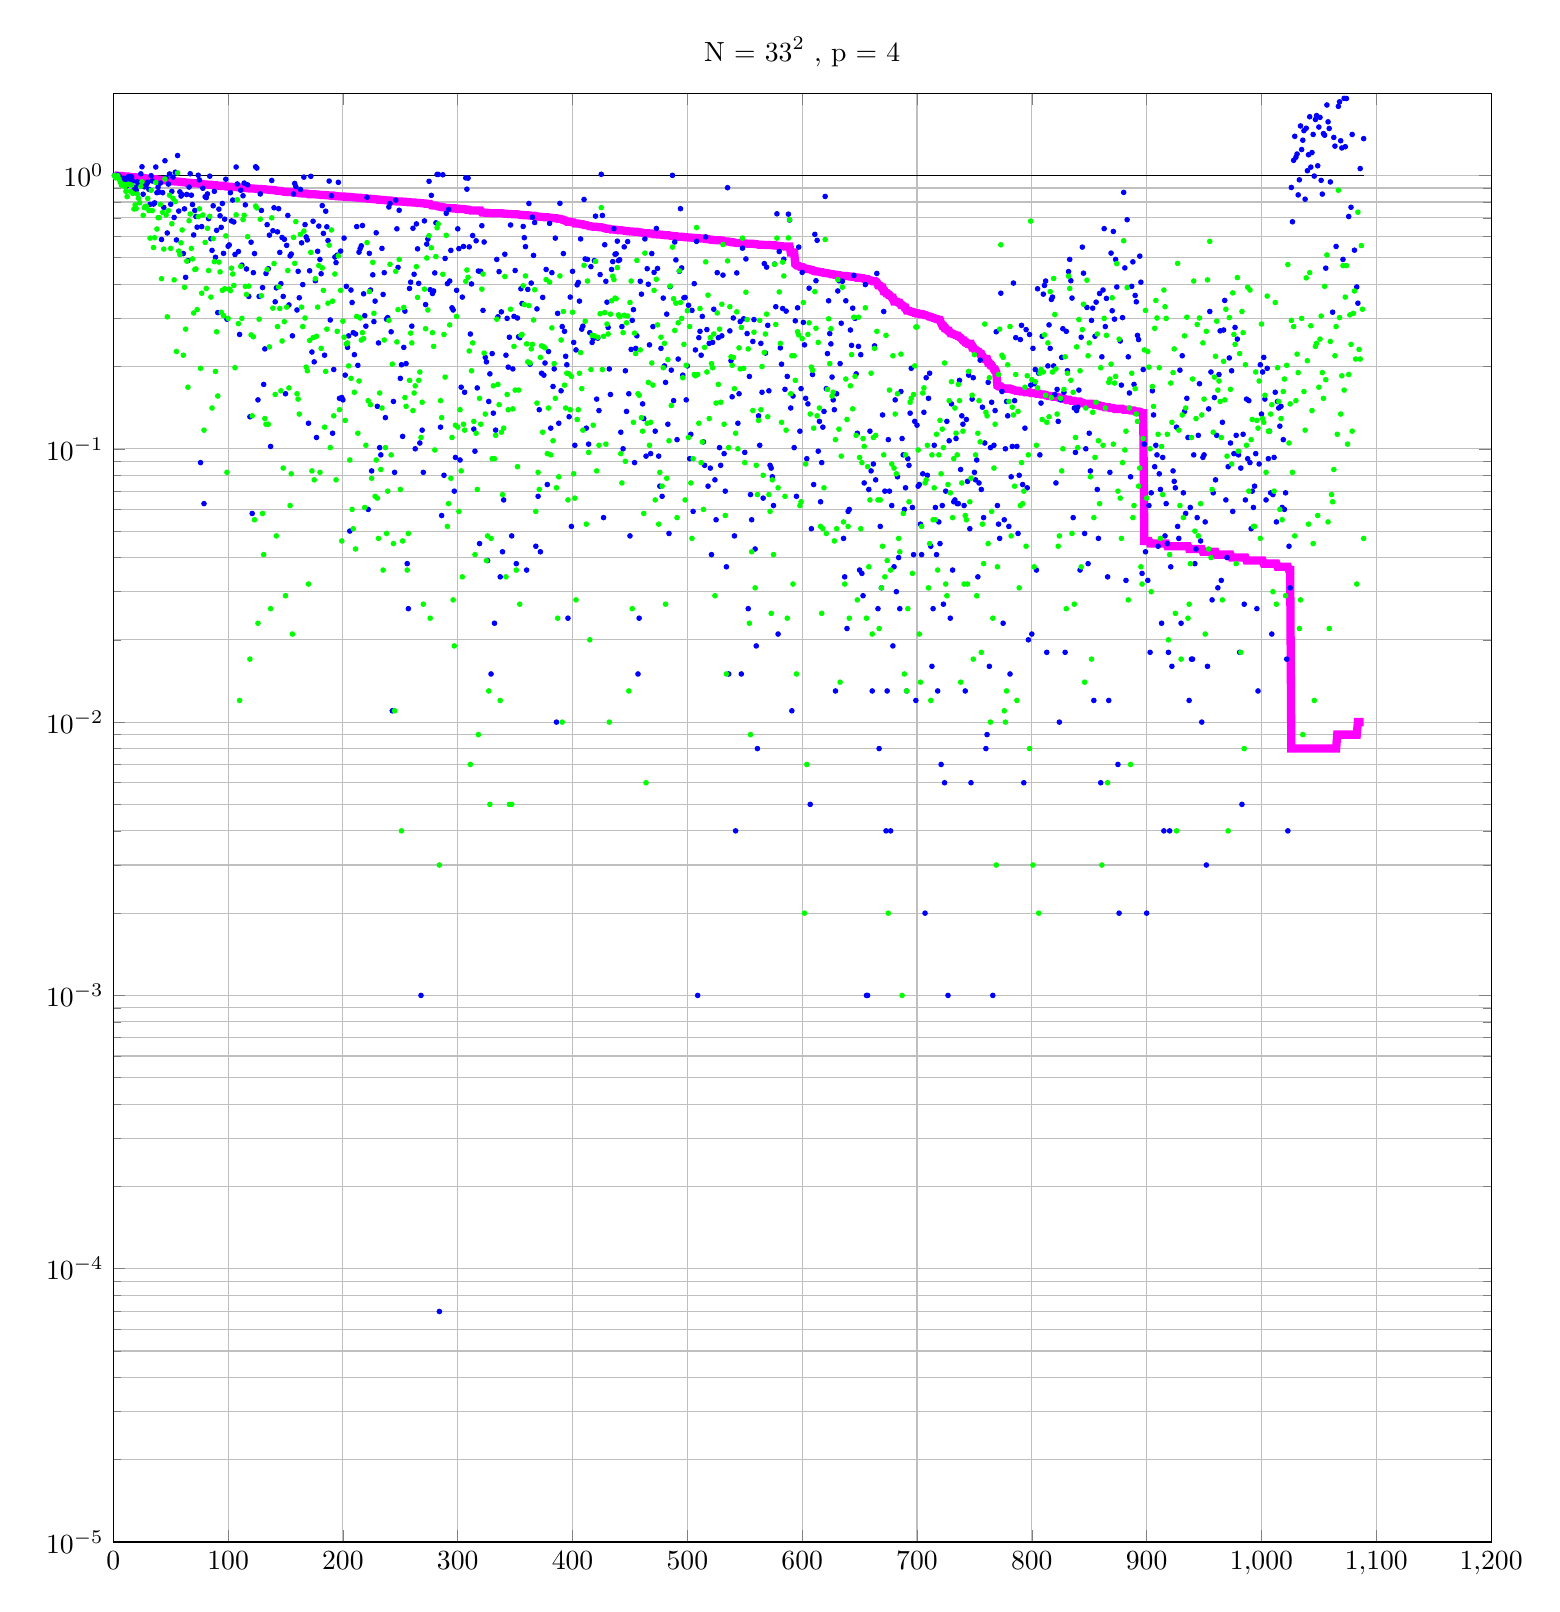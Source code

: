 % This file was created by matlab2tikz v0.3.3.
% Copyright (c) 2008--2013, Nico Schlmer <nico.schloemer@gmail.com>
% All rights reserved.
% 
% The latest updates can be retrieved from
%   http://www.mathworks.com/matlabcentral/fileexchange/22022-matlab2tikz
% where you can also make suggestions and rate matlab2tikz.
% 
% 
% 

% defining custom colors
\definecolor{mycolor1}{rgb}{1,0,1}

\begin{tikzpicture}

\begin{axis}[%
width=6.889in,
height=7.244in,
scale only axis,
xmin=0,
xmax=1200,
xmajorgrids,
ymode=log,
ymin=1e-05,
ymax=2,
yminorticks=true,
ymajorgrids,
yminorgrids,
title={$\text{N = 33}^\text{2}\text{ , p = 4}$}
]
\addplot [
color=black,
solid,
forget plot
]
table[row sep=crcr]{
1 1.0\\
2 1.0\\
3 1.0\\
4 1.0\\
5 1.0\\
6 1.0\\
7 1.0\\
8 1.0\\
9 1.0\\
10 1.0\\
11 1.0\\
12 1.0\\
13 1.0\\
14 1.0\\
15 1.0\\
16 1.0\\
17 1.0\\
18 1.0\\
19 1.0\\
20 1\\
21 1.0\\
22 1.0\\
23 1.0\\
24 1.0\\
25 1.0\\
26 1.0\\
27 1.0\\
28 1.0\\
29 1.0\\
30 1.0\\
31 1.0\\
32 1.0\\
33 1.0\\
34 1.0\\
35 1.0\\
36 1.0\\
37 1.0\\
38 1.0\\
39 1.0\\
40 1.0\\
41 1.0\\
42 1.0\\
43 1.0\\
44 1.0\\
45 1.0\\
46 1.0\\
47 1.0\\
48 1.0\\
49 1.0\\
50 1.0\\
51 1.0\\
52 1.0\\
53 1.0\\
54 1.0\\
55 1.0\\
56 1.0\\
57 1.0\\
58 1.0\\
59 1.0\\
60 1.0\\
61 1.0\\
62 1.0\\
63 1.0\\
64 1.0\\
65 1.0\\
66 1.0\\
67 1.0\\
68 1.0\\
69 1.0\\
70 1.0\\
71 1\\
72 1.0\\
73 1.0\\
74 1.0\\
75 1.0\\
76 1.0\\
77 1.0\\
78 1.0\\
79 1.0\\
80 1.0\\
81 1.0\\
82 1.0\\
83 1.0\\
84 1.0\\
85 1.0\\
86 1.0\\
87 1.0\\
88 1.0\\
89 1.0\\
90 1.0\\
91 1.0\\
92 1.0\\
93 1.0\\
94 1.0\\
95 1.0\\
96 1.0\\
97 1.0\\
98 1\\
99 1.0\\
100 1.0\\
101 1.0\\
102 1.0\\
103 1.0\\
104 1.0\\
105 1.0\\
106 1.0\\
107 1.0\\
108 1.0\\
109 1.0\\
110 1.0\\
111 1.0\\
112 1.0\\
113 1.0\\
114 1.0\\
115 1.0\\
116 1.0\\
117 1.0\\
118 1.0\\
119 1\\
120 1.0\\
121 1.0\\
122 1.0\\
123 1.0\\
124 1.0\\
125 1.0\\
126 1.0\\
127 1.0\\
128 1.0\\
129 1.0\\
130 1.0\\
131 1.0\\
132 1\\
133 1.0\\
134 1.0\\
135 1.0\\
136 1.0\\
137 1.0\\
138 1.0\\
139 1.0\\
140 1.0\\
141 1.0\\
142 1.0\\
143 1.0\\
144 1.0\\
145 1.0\\
146 1.0\\
147 1.0\\
148 1.0\\
149 1.0\\
150 1.0\\
151 1.0\\
152 1.0\\
153 1.0\\
154 1.0\\
155 1.0\\
156 1.0\\
157 1.0\\
158 1.0\\
159 1.0\\
160 1.0\\
161 1.0\\
162 1.0\\
163 1.0\\
164 1.0\\
165 1.0\\
166 1.0\\
167 1.0\\
168 1\\
169 1.0\\
170 1.0\\
171 1.0\\
172 1.0\\
173 1.0\\
174 1\\
175 1.0\\
176 1.0\\
177 1.0\\
178 1.0\\
179 1.0\\
180 1.0\\
181 1.0\\
182 1.0\\
183 1\\
184 1.0\\
185 1.0\\
186 1.0\\
187 1\\
188 1.0\\
189 1\\
190 1.0\\
191 1.0\\
192 1.0\\
193 1.0\\
194 1.0\\
195 1.0\\
196 1.0\\
197 1.0\\
198 1.0\\
199 1.0\\
200 1.0\\
201 1.0\\
202 1.0\\
203 1.0\\
204 1.0\\
205 1.0\\
206 1.0\\
207 1.0\\
208 1.0\\
209 1.0\\
210 1.0\\
211 1.0\\
212 1.0\\
213 1.0\\
214 1.0\\
215 1.0\\
216 1\\
217 1.0\\
218 1.0\\
219 1.0\\
220 1.0\\
221 1.0\\
222 1.0\\
223 1.0\\
224 1.0\\
225 1.0\\
226 1.0\\
227 1.0\\
228 1.0\\
229 1.0\\
230 1.0\\
231 1.0\\
232 1.0\\
233 1.0\\
234 1.0\\
235 1.0\\
236 1.0\\
237 1.0\\
238 1.0\\
239 1.0\\
240 1.0\\
241 1.0\\
242 1.0\\
243 1.0\\
244 1.0\\
245 1.0\\
246 1.0\\
247 1.0\\
248 1.0\\
249 1.0\\
250 1.0\\
251 1.0\\
252 1.0\\
253 1.0\\
254 1.0\\
255 1.0\\
256 1.0\\
257 1.0\\
258 1.0\\
259 1.0\\
260 1\\
261 1.0\\
262 1.0\\
263 1.0\\
264 1.0\\
265 1.0\\
266 1.0\\
267 1.0\\
268 1.0\\
269 1.0\\
270 1.0\\
271 1.0\\
272 1.0\\
273 1.0\\
274 1.0\\
275 1.0\\
276 1.0\\
277 1.0\\
278 1.0\\
279 1.0\\
280 1.0\\
281 1.0\\
282 1.0\\
283 1.0\\
284 1.0\\
285 1.0\\
286 1.0\\
287 1.0\\
288 1.0\\
289 1.0\\
290 1.0\\
291 1.0\\
292 1.0\\
293 1.0\\
294 1.0\\
295 1.0\\
296 1.0\\
297 1.0\\
298 1.0\\
299 1.0\\
300 1.0\\
301 1.0\\
302 1.0\\
303 1.0\\
304 1.0\\
305 1.0\\
306 1.0\\
307 1.0\\
308 1.0\\
309 1.0\\
310 1.0\\
311 1.0\\
312 1.0\\
313 1.0\\
314 1.0\\
315 1.0\\
316 1.0\\
317 1\\
318 1.0\\
319 1.0\\
320 1.0\\
321 1\\
322 1.0\\
323 1.0\\
324 1.0\\
325 1.0\\
326 1.0\\
327 1.0\\
328 1.0\\
329 1.0\\
330 1.0\\
331 1.0\\
332 1.0\\
333 1\\
334 1.0\\
335 1.0\\
336 1.0\\
337 1.0\\
338 1.0\\
339 1.0\\
340 1.0\\
341 1.0\\
342 1.0\\
343 1.0\\
344 1.0\\
345 1.0\\
346 1.0\\
347 1.0\\
348 1.0\\
349 1.0\\
350 1.0\\
351 1.0\\
352 1.0\\
353 1.0\\
354 1.0\\
355 1.0\\
356 1.0\\
357 1.0\\
358 1.0\\
359 1.0\\
360 1.0\\
361 1.0\\
362 1.0\\
363 1.0\\
364 1.0\\
365 1.0\\
366 1.0\\
367 1.0\\
368 1.0\\
369 1.0\\
370 1.0\\
371 1.0\\
372 1.0\\
373 1.0\\
374 1.0\\
375 1.0\\
376 1.0\\
377 1.0\\
378 1.0\\
379 1.0\\
380 1.0\\
381 1.0\\
382 1.0\\
383 1.0\\
384 1.0\\
385 1.0\\
386 1.0\\
387 1.0\\
388 1.0\\
389 1.0\\
390 1.0\\
391 1.0\\
392 1.0\\
393 1.0\\
394 1.0\\
395 1.0\\
396 1.0\\
397 1.0\\
398 1.0\\
399 1.0\\
400 1.0\\
401 1.0\\
402 1.0\\
403 1.0\\
404 1.0\\
405 1.0\\
406 1.0\\
407 1.0\\
408 1.0\\
409 1.0\\
410 1.0\\
411 1.0\\
412 1.0\\
413 1.0\\
414 1.0\\
415 1.0\\
416 1.0\\
417 1.0\\
418 1.0\\
419 1.0\\
420 1.0\\
421 1.0\\
422 1.0\\
423 1.0\\
424 1.0\\
425 1\\
426 1.0\\
427 1.0\\
428 1\\
429 1.0\\
430 1.0\\
431 1.0\\
432 1.0\\
433 1.0\\
434 1.0\\
435 1.0\\
436 1.0\\
437 1.0\\
438 1.0\\
439 1.0\\
440 1.0\\
441 1.0\\
442 1.0\\
443 1.0\\
444 1.0\\
445 1.0\\
446 1.0\\
447 1.0\\
448 1.0\\
449 1.0\\
450 1.0\\
451 1.0\\
452 1.0\\
453 1.0\\
454 1.0\\
455 1.0\\
456 1.0\\
457 1.0\\
458 1.0\\
459 1.0\\
460 1.0\\
461 1.0\\
462 1.0\\
463 1.0\\
464 1.0\\
465 1.0\\
466 1.0\\
467 1.0\\
468 1.0\\
469 1.0\\
470 1.0\\
471 1.0\\
472 1.0\\
473 1.0\\
474 1.0\\
475 1.0\\
476 1.0\\
477 1.0\\
478 1.0\\
479 1.0\\
480 1.0\\
481 1.0\\
482 1.0\\
483 1.0\\
484 1.0\\
485 1.0\\
486 1.0\\
487 1\\
488 1.0\\
489 1.0\\
490 1.0\\
491 1.0\\
492 1\\
493 1.0\\
494 1.0\\
495 1.0\\
496 1.0\\
497 1.0\\
498 1.0\\
499 1.0\\
500 1.0\\
501 1.0\\
502 1.0\\
503 1.0\\
504 1.0\\
505 1.0\\
506 1.0\\
507 1.0\\
508 1.0\\
509 1\\
510 1.0\\
511 1.0\\
512 1.0\\
513 1.0\\
514 1.0\\
515 1.0\\
516 1.0\\
517 1.0\\
518 1.0\\
519 1.0\\
520 1.0\\
521 1.0\\
522 1.0\\
523 1.0\\
524 1.0\\
525 1.0\\
526 1.0\\
527 1.0\\
528 1.0\\
529 1.0\\
530 1.0\\
531 1.0\\
532 1.0\\
533 1.0\\
534 1.0\\
535 1.0\\
536 1.0\\
537 1.0\\
538 1.0\\
539 1.0\\
540 1.0\\
541 1.0\\
542 1.0\\
543 1.0\\
544 1.0\\
545 1.0\\
546 1.0\\
547 1.0\\
548 1.0\\
549 1.0\\
550 1.0\\
551 1.0\\
552 1.0\\
553 1.0\\
554 1.0\\
555 1.0\\
556 1.0\\
557 1.0\\
558 1.0\\
559 1.0\\
560 1.0\\
561 1.0\\
562 1.0\\
563 1.0\\
564 1\\
565 1\\
566 1\\
567 1.0\\
568 1.0\\
569 1.0\\
570 1\\
571 1.0\\
572 1.0\\
573 1.0\\
574 1.0\\
575 1.0\\
576 1.0\\
577 1.0\\
578 1.0\\
579 1.0\\
580 1.0\\
581 1.0\\
582 1.0\\
583 1.0\\
584 1\\
585 1\\
586 1.0\\
587 1.0\\
588 1.0\\
589 1.0\\
590 1.0\\
591 1.0\\
592 1.0\\
593 1.0\\
594 1.0\\
595 1.0\\
596 1.0\\
597 1.0\\
598 1.0\\
599 1\\
600 1.0\\
601 1.0\\
602 1.0\\
603 1.0\\
604 1.0\\
605 1.0\\
606 1.0\\
607 1.0\\
608 1.0\\
609 1.0\\
610 1.0\\
611 1.0\\
612 1.0\\
613 1.0\\
614 1.0\\
615 1.0\\
616 1.0\\
617 1.0\\
618 1.0\\
619 1.0\\
620 1.0\\
621 1.0\\
622 1.0\\
623 1.0\\
624 1.0\\
625 1.0\\
626 1\\
627 1.0\\
628 1.0\\
629 1.0\\
630 1.0\\
631 1.0\\
632 1.0\\
633 1.0\\
634 1.0\\
635 1.0\\
636 1.0\\
637 1.0\\
638 1.0\\
639 1.0\\
640 1.0\\
641 1.0\\
642 1.0\\
643 1.0\\
644 1.0\\
645 1.0\\
646 1.0\\
647 1.0\\
648 1.0\\
649 1\\
650 1.0\\
651 1.0\\
652 1.0\\
653 1.0\\
654 1.0\\
655 1.0\\
656 1.0\\
657 1.0\\
658 1.0\\
659 1.0\\
660 1.0\\
661 1.0\\
662 1.0\\
663 1.0\\
664 1.0\\
665 1.0\\
666 1.0\\
667 1.0\\
668 1.0\\
669 1.0\\
670 1.0\\
671 1.0\\
672 1.0\\
673 1\\
674 1.0\\
675 1\\
676 1.0\\
677 1.0\\
678 1.0\\
679 1.0\\
680 1.0\\
681 1.0\\
682 1.0\\
683 1.0\\
684 1.0\\
685 1.0\\
686 1.0\\
687 1.0\\
688 1.0\\
689 1.0\\
690 1.0\\
691 1.0\\
692 1.0\\
693 1.0\\
694 1.0\\
695 1.0\\
696 1.0\\
697 1.0\\
698 1.0\\
699 1.0\\
700 1.0\\
701 1.0\\
702 1\\
703 1.0\\
704 1.0\\
705 1.0\\
706 1.0\\
707 1.0\\
708 1.0\\
709 1.0\\
710 1.0\\
711 1.0\\
712 1.0\\
713 1.0\\
714 1.0\\
715 1.0\\
716 1.0\\
717 1.0\\
718 1.0\\
719 1.0\\
720 1.0\\
721 1.0\\
722 1.0\\
723 1.0\\
724 1.0\\
725 1.0\\
726 1.0\\
727 1.0\\
728 1.0\\
729 1.0\\
730 1.0\\
731 1.0\\
732 1.0\\
733 1.0\\
734 1.0\\
735 1.0\\
736 1.0\\
737 1.0\\
738 1.0\\
739 1.0\\
740 1.0\\
741 1.0\\
742 1.0\\
743 1.0\\
744 1.0\\
745 1.0\\
746 1.0\\
747 1.0\\
748 1.0\\
749 1.0\\
750 1.0\\
751 1.0\\
752 1.0\\
753 1.0\\
754 1.0\\
755 1\\
756 1.0\\
757 1.0\\
758 1.0\\
759 1.0\\
760 1.0\\
761 1.0\\
762 1.0\\
763 1.0\\
764 1.0\\
765 1.0\\
766 1.0\\
767 1.0\\
768 1.0\\
769 1.0\\
770 1.0\\
771 1.0\\
772 1.0\\
773 1.0\\
774 1.0\\
775 1.0\\
776 1.0\\
777 1.0\\
778 1.0\\
779 1.0\\
780 1.0\\
781 1.0\\
782 1.0\\
783 1.0\\
784 1.0\\
785 1.0\\
786 1.0\\
787 1.0\\
788 1.0\\
789 1.0\\
790 1.0\\
791 1.0\\
792 1.0\\
793 1.0\\
794 1.0\\
795 1\\
796 1.0\\
797 1.0\\
798 1.0\\
799 1.0\\
800 1.0\\
801 1.0\\
802 1.0\\
803 1.0\\
804 1.0\\
805 1.0\\
806 1.0\\
807 1.0\\
808 1.0\\
809 1.0\\
810 1.0\\
811 1.0\\
812 1.0\\
813 1.0\\
814 1.0\\
815 1.0\\
816 1.0\\
817 1.0\\
818 1.0\\
819 1.0\\
820 1.0\\
821 1.0\\
822 1.0\\
823 1.0\\
824 1.0\\
825 1.0\\
826 1.0\\
827 1\\
828 1.0\\
829 1.0\\
830 1.0\\
831 1.0\\
832 1.0\\
833 1.0\\
834 1.0\\
835 1.0\\
836 1.0\\
837 1.0\\
838 1.0\\
839 1.0\\
840 1.0\\
841 1.0\\
842 1.0\\
843 1.0\\
844 1.0\\
845 1.0\\
846 1.0\\
847 1.0\\
848 1.0\\
849 1.0\\
850 1.0\\
851 1.0\\
852 1.0\\
853 1.0\\
854 1.0\\
855 1.0\\
856 1.0\\
857 1.0\\
858 1.0\\
859 1.0\\
860 1.0\\
861 1.0\\
862 1.0\\
863 1.0\\
864 1\\
865 1.0\\
866 1.0\\
867 1.0\\
868 1.0\\
869 1.0\\
870 1.0\\
871 1.0\\
872 1.0\\
873 1.0\\
874 1.0\\
875 1.0\\
876 1.0\\
877 1.0\\
878 1.0\\
879 1.0\\
880 1.0\\
881 1.0\\
882 1.0\\
883 1.0\\
884 1.0\\
885 1.0\\
886 1.0\\
887 1.0\\
888 1.0\\
889 1.0\\
890 1.0\\
891 1.0\\
892 1.0\\
893 1.0\\
894 1.0\\
895 1.0\\
896 1.0\\
897 1.0\\
898 1.0\\
899 1.0\\
900 1.0\\
901 1.0\\
902 1.0\\
903 1.0\\
904 1.0\\
905 1.0\\
906 1.0\\
907 1.0\\
908 1.0\\
909 1.0\\
910 1.0\\
911 1.0\\
912 1.0\\
913 1.0\\
914 1.0\\
915 1.0\\
916 1.0\\
917 1.0\\
918 1.0\\
919 1.0\\
920 1\\
921 1.0\\
922 1.0\\
923 1.0\\
924 1.0\\
925 1\\
926 1.0\\
927 1.0\\
928 1.0\\
929 1.0\\
930 1.0\\
931 1.0\\
932 1.0\\
933 1.0\\
934 1.0\\
935 1.0\\
936 1.0\\
937 1.0\\
938 1.0\\
939 1.0\\
940 1.0\\
941 1.0\\
942 1.0\\
943 1.0\\
944 1.0\\
945 1.0\\
946 1.0\\
947 1.0\\
948 1.0\\
949 1.0\\
950 1.0\\
951 1.0\\
952 1.0\\
953 1.0\\
954 1.0\\
955 1.0\\
956 1.0\\
957 1.0\\
958 1.0\\
959 1.0\\
960 1.0\\
961 1.0\\
962 1.0\\
963 1.0\\
964 1.0\\
965 1.0\\
966 1.0\\
967 1.0\\
968 1.0\\
969 1.0\\
970 1.0\\
971 1.0\\
972 1.0\\
973 1.0\\
974 1.0\\
975 1.0\\
976 1.0\\
977 1.0\\
978 1.0\\
979 1.0\\
980 1.0\\
981 1.0\\
982 1.0\\
983 1.0\\
984 1.0\\
985 1.0\\
986 1.0\\
987 1.0\\
988 1.0\\
989 1.0\\
990 1.0\\
991 1.0\\
992 1.0\\
993 1.0\\
994 1.0\\
995 1.0\\
996 1.0\\
997 1.0\\
998 1.0\\
999 1.0\\
1000 1.0\\
1001 1.0\\
1002 1.0\\
1003 1.0\\
1004 1.0\\
1005 1\\
1006 1.0\\
1007 1\\
1008 1.0\\
1009 1.0\\
1010 1.0\\
1011 1.0\\
1012 1.0\\
1013 1.0\\
1014 1.0\\
1015 1.0\\
1016 1.0\\
1017 1.0\\
1018 1.0\\
1019 1.0\\
1020 1.0\\
1021 1.0\\
1022 1.0\\
1023 1.0\\
1024 1.0\\
1025 1.0\\
1026 1.0\\
1027 1\\
1028 1.0\\
1029 1.0\\
1030 1.0\\
1031 1.0\\
1032 1.0\\
1033 1.0\\
1034 1.0\\
1035 1.0\\
1036 1.0\\
1037 1.0\\
1038 1.0\\
1039 1.0\\
1040 1.0\\
1041 1.0\\
1042 1.0\\
1043 1.0\\
1044 1.0\\
1045 1.0\\
1046 1.0\\
1047 1.0\\
1048 1.0\\
1049 1.0\\
1050 1.0\\
1051 1.0\\
1052 1.0\\
1053 1.0\\
1054 1.0\\
1055 1.0\\
1056 1.0\\
1057 1.0\\
1058 1.0\\
1059 1.0\\
1060 1.0\\
1061 1.0\\
1062 1.0\\
1063 1.0\\
1064 1.0\\
1065 1.0\\
1066 1.0\\
1067 1.0\\
1068 1.0\\
1069 1.0\\
1070 1.0\\
1071 1.0\\
1072 1.0\\
1073 1.0\\
1074 1.0\\
1075 1.0\\
1076 1.0\\
1077 1.0\\
1078 1.0\\
1079 1.0\\
1080 1.0\\
1081 1.0\\
1082 1.0\\
1083 1.0\\
1084 1.0\\
1085 1.0\\
1086 1.0\\
1087 1.0\\
1088 1.0\\
1089 1.0\\
};
\addplot [
color=blue,
mark size=0.8pt,
only marks,
mark=*,
mark options={solid},
forget plot
]
table[row sep=crcr]{
1 1.0\\
2 0.991\\
3 0.993\\
4 1.005\\
5 0.996\\
6 0.977\\
7 0.966\\
8 0.965\\
9 0.977\\
10 0.967\\
11 0.945\\
12 0.917\\
13 0.989\\
14 0.988\\
15 0.96\\
16 0.989\\
17 0.952\\
18 0.886\\
19 0.906\\
20 0.883\\
21 0.948\\
22 0.93\\
23 0.928\\
24 1.014\\
25 1.076\\
26 0.854\\
27 0.909\\
28 0.934\\
29 0.927\\
30 0.945\\
31 0.89\\
32 0.784\\
33 0.998\\
34 0.955\\
35 0.786\\
36 0.794\\
37 1.074\\
38 0.865\\
39 0.906\\
40 0.87\\
41 0.938\\
42 0.583\\
43 0.865\\
44 0.764\\
45 1.132\\
46 0.981\\
47 0.616\\
48 0.93\\
49 1.013\\
50 0.785\\
51 0.874\\
52 0.986\\
53 0.702\\
54 1.028\\
55 0.581\\
56 1.183\\
57 0.741\\
58 0.871\\
59 0.841\\
60 0.851\\
61 0.518\\
62 0.755\\
63 0.424\\
64 0.852\\
65 0.488\\
66 0.907\\
67 1.015\\
68 0.847\\
69 0.783\\
70 0.606\\
71 0.745\\
72 0.708\\
73 0.647\\
74 1.002\\
75 0.963\\
76 0.089\\
77 0.65\\
78 0.898\\
79 0.063\\
80 0.836\\
81 0.83\\
82 0.856\\
83 0.695\\
84 0.994\\
85 0.587\\
86 0.532\\
87 0.775\\
88 0.875\\
89 0.502\\
90 0.63\\
91 0.315\\
92 0.753\\
93 0.712\\
94 0.646\\
95 0.79\\
96 0.519\\
97 0.692\\
98 0.969\\
99 0.298\\
100 0.551\\
101 0.557\\
102 0.865\\
103 0.682\\
104 0.813\\
105 0.676\\
106 0.514\\
107 1.074\\
108 0.931\\
109 0.527\\
110 0.262\\
111 0.883\\
112 0.47\\
113 0.843\\
114 0.938\\
115 0.781\\
116 0.455\\
117 0.924\\
118 0.361\\
119 0.131\\
120 0.57\\
121 0.058\\
122 0.441\\
123 0.518\\
124 1.076\\
125 1.065\\
126 0.151\\
127 0.361\\
128 0.856\\
129 0.745\\
130 0.389\\
131 0.172\\
132 0.232\\
133 0.438\\
134 0.661\\
135 0.456\\
136 0.605\\
137 0.102\\
138 0.959\\
139 0.628\\
140 0.762\\
141 0.345\\
142 0.388\\
143 0.622\\
144 0.756\\
145 0.523\\
146 0.402\\
147 0.593\\
148 0.361\\
149 0.584\\
150 0.159\\
151 0.555\\
152 0.714\\
153 0.336\\
154 0.508\\
155 0.516\\
156 0.259\\
157 0.856\\
158 0.935\\
159 0.911\\
160 0.322\\
161 0.446\\
162 0.357\\
163 0.889\\
164 0.567\\
165 0.399\\
166 0.986\\
167 0.661\\
168 0.596\\
169 0.581\\
170 0.124\\
171 0.448\\
172 0.993\\
173 0.226\\
174 0.68\\
175 0.208\\
176 0.412\\
177 0.11\\
178 0.528\\
179 0.653\\
180 0.493\\
181 0.437\\
182 0.776\\
183 0.614\\
184 0.22\\
185 0.74\\
186 0.649\\
187 0.578\\
188 0.954\\
189 0.296\\
190 0.843\\
191 0.114\\
192 0.195\\
193 0.503\\
194 0.48\\
195 0.511\\
196 0.944\\
197 0.153\\
198 0.529\\
199 0.154\\
200 0.151\\
201 0.59\\
202 0.186\\
203 0.393\\
204 0.235\\
205 0.259\\
206 0.05\\
207 0.381\\
208 0.343\\
209 0.266\\
210 0.221\\
211 0.263\\
212 0.65\\
213 0.202\\
214 0.524\\
215 0.54\\
216 0.553\\
217 0.656\\
218 0.369\\
219 0.307\\
220 0.281\\
221 0.832\\
222 0.06\\
223 0.519\\
224 0.381\\
225 0.083\\
226 0.433\\
227 0.292\\
228 0.347\\
229 0.617\\
230 0.143\\
231 0.244\\
232 0.101\\
233 0.095\\
234 0.541\\
235 0.367\\
236 0.441\\
237 0.13\\
238 0.298\\
239 0.302\\
240 0.767\\
241 0.79\\
242 0.268\\
243 0.011\\
244 0.149\\
245 0.082\\
246 0.812\\
247 0.638\\
248 0.461\\
249 0.746\\
250 0.181\\
251 0.203\\
252 0.111\\
253 0.235\\
254 0.319\\
255 0.205\\
256 0.038\\
257 0.026\\
258 0.386\\
259 0.407\\
260 0.281\\
261 0.641\\
262 0.435\\
263 0.1\\
264 0.665\\
265 0.539\\
266 0.403\\
267 0.105\\
268 0.001\\
269 0.117\\
270 0.082\\
271 0.682\\
272 0.337\\
273 0.561\\
274 0.585\\
275 0.952\\
276 0.382\\
277 0.846\\
278 0.37\\
279 0.378\\
280 0.44\\
281 0.671\\
282 1.009\\
283 1.009\\
284 6.975e-05\\
285 0.12\\
286 0.057\\
287 1.006\\
288 0.08\\
289 0.497\\
290 0.727\\
291 0.402\\
292 0.751\\
293 0.411\\
294 0.532\\
295 0.328\\
296 0.322\\
297 0.07\\
298 0.093\\
299 0.38\\
300 0.638\\
301 0.54\\
302 0.091\\
303 0.168\\
304 0.359\\
305 0.55\\
306 0.161\\
307 0.98\\
308 0.891\\
309 0.978\\
310 0.548\\
311 0.263\\
312 0.401\\
313 0.603\\
314 0.118\\
315 0.098\\
316 0.577\\
317 0.167\\
318 0.447\\
319 0.045\\
320 0.446\\
321 0.655\\
322 0.321\\
323 0.571\\
324 0.216\\
325 0.208\\
326 0.039\\
327 0.149\\
328 0.188\\
329 0.015\\
330 0.223\\
331 0.135\\
332 0.023\\
333 0.117\\
334 0.493\\
335 0.304\\
336 0.445\\
337 0.034\\
338 0.317\\
339 0.042\\
340 0.065\\
341 0.515\\
342 0.22\\
343 0.3\\
344 0.199\\
345 0.256\\
346 0.659\\
347 0.048\\
348 0.196\\
349 0.305\\
350 0.449\\
351 0.038\\
352 0.301\\
353 0.257\\
354 0.255\\
355 0.385\\
356 0.34\\
357 0.651\\
358 0.592\\
359 0.549\\
360 0.036\\
361 0.383\\
362 0.79\\
363 0.204\\
364 0.404\\
365 0.704\\
366 0.51\\
367 0.673\\
368 0.044\\
369 0.325\\
370 0.067\\
371 0.139\\
372 0.042\\
373 0.189\\
374 0.358\\
375 0.186\\
376 0.206\\
377 0.453\\
378 0.074\\
379 0.227\\
380 0.668\\
381 0.119\\
382 0.441\\
383 0.169\\
384 0.196\\
385 0.59\\
386 0.01\\
387 0.313\\
388 0.124\\
389 0.791\\
390 0.163\\
391 0.28\\
392 0.518\\
393 0.269\\
394 0.218\\
395 0.203\\
396 0.024\\
397 0.131\\
398 0.359\\
399 0.052\\
400 0.446\\
401 0.245\\
402 0.103\\
403 0.23\\
404 0.398\\
405 0.406\\
406 0.347\\
407 0.586\\
408 0.274\\
409 0.281\\
410 0.817\\
411 0.495\\
412 0.119\\
413 0.493\\
414 0.104\\
415 0.266\\
416 0.464\\
417 0.245\\
418 0.253\\
419 0.488\\
420 0.71\\
421 0.152\\
422 0.254\\
423 0.138\\
424 0.434\\
425 1.01\\
426 0.714\\
427 0.056\\
428 0.558\\
429 0.41\\
430 0.344\\
431 0.278\\
432 0.196\\
433 0.158\\
434 0.453\\
435 0.484\\
436 0.639\\
437 0.515\\
438 0.517\\
439 0.575\\
440 0.488\\
441 0.492\\
442 0.115\\
443 0.28\\
444 0.1\\
445 0.548\\
446 0.193\\
447 0.137\\
448 0.573\\
449 0.159\\
450 0.048\\
451 0.231\\
452 0.295\\
453 0.323\\
454 0.089\\
455 0.233\\
456 0.259\\
457 0.015\\
458 0.024\\
459 0.41\\
460 0.368\\
461 0.146\\
462 0.129\\
463 0.586\\
464 0.094\\
465 0.456\\
466 0.4\\
467 0.24\\
468 0.096\\
469 0.518\\
470 0.28\\
471 0.442\\
472 0.116\\
473 0.64\\
474 0.457\\
475 0.094\\
476 0.073\\
477 0.233\\
478 0.067\\
479 0.356\\
480 0.201\\
481 0.175\\
482 0.311\\
483 0.123\\
484 0.049\\
485 0.392\\
486 0.194\\
487 1.001\\
488 0.15\\
489 0.571\\
490 0.491\\
491 0.108\\
492 0.213\\
493 0.446\\
494 0.756\\
495 0.459\\
496 0.186\\
497 0.357\\
498 0.358\\
499 0.151\\
500 0.201\\
501 0.335\\
502 0.092\\
503 0.113\\
504 0.321\\
505 0.059\\
506 0.402\\
507 0.23\\
508 0.574\\
509 0.001\\
510 0.255\\
511 0.269\\
512 0.22\\
513 0.305\\
514 0.106\\
515 0.087\\
516 0.596\\
517 0.273\\
518 0.073\\
519 0.243\\
520 0.085\\
521 0.041\\
522 0.245\\
523 0.324\\
524 0.077\\
525 0.055\\
526 0.441\\
527 0.255\\
528 0.101\\
529 0.087\\
530 0.259\\
531 0.432\\
532 0.096\\
533 0.07\\
534 0.037\\
535 0.902\\
536 0.015\\
537 0.27\\
538 0.21\\
539 0.155\\
540 0.301\\
541 0.048\\
542 0.004\\
543 0.44\\
544 0.124\\
545 0.159\\
546 0.292\\
547 0.015\\
548 0.542\\
549 0.299\\
550 0.097\\
551 0.495\\
552 0.264\\
553 0.026\\
554 0.184\\
555 0.068\\
556 0.055\\
557 0.247\\
558 0.297\\
559 0.043\\
560 0.019\\
561 0.008\\
562 0.132\\
563 0.103\\
564 0.243\\
565 0.161\\
566 0.066\\
567 0.476\\
568 0.224\\
569 0.462\\
570 0.283\\
571 0.163\\
572 0.087\\
573 0.085\\
574 0.079\\
575 0.062\\
576 0.474\\
577 0.331\\
578 0.724\\
579 0.021\\
580 0.527\\
581 0.234\\
582 0.204\\
583 0.326\\
584 0.494\\
585 0.165\\
586 0.319\\
587 0.184\\
588 0.722\\
589 0.687\\
590 0.141\\
591 0.011\\
592 0.156\\
593 0.101\\
594 0.294\\
595 0.067\\
596 0.328\\
597 0.547\\
598 0.116\\
599 0.166\\
600 0.442\\
601 0.29\\
602 0.24\\
603 0.153\\
604 0.092\\
605 0.146\\
606 0.387\\
607 0.005\\
608 0.051\\
609 0.187\\
610 0.074\\
611 0.609\\
612 0.412\\
613 0.579\\
614 0.098\\
615 0.126\\
616 0.064\\
617 0.089\\
618 0.12\\
619 0.137\\
620 0.838\\
621 0.166\\
622 0.223\\
623 0.348\\
624 0.264\\
625 0.242\\
626 0.183\\
627 0.151\\
628 0.139\\
629 0.013\\
630 0.159\\
631 0.378\\
632 0.412\\
633 0.205\\
634 0.288\\
635 0.41\\
636 0.047\\
637 0.034\\
638 0.348\\
639 0.022\\
640 0.059\\
641 0.06\\
642 0.272\\
643 0.239\\
644 0.327\\
645 0.431\\
646 0.3\\
647 0.188\\
648 0.114\\
649 0.237\\
650 0.036\\
651 0.221\\
652 0.035\\
653 0.029\\
654 0.075\\
655 0.399\\
656 0.001\\
657 0.001\\
658 0.071\\
659 0.116\\
660 0.083\\
661 0.013\\
662 0.088\\
663 0.238\\
664 0.077\\
665 0.438\\
666 0.026\\
667 0.008\\
668 0.052\\
669 0.031\\
670 0.133\\
671 0.318\\
672 0.07\\
673 0.004\\
674 0.013\\
675 0.108\\
676 0.07\\
677 0.004\\
678 0.062\\
679 0.019\\
680 0.037\\
681 0.151\\
682 0.03\\
683 0.079\\
684 0.04\\
685 0.026\\
686 0.162\\
687 0.109\\
688 0.095\\
689 0.06\\
690 0.072\\
691 0.013\\
692 0.092\\
693 0.087\\
694 0.135\\
695 0.197\\
696 0.061\\
697 0.041\\
698 0.126\\
699 0.012\\
700 0.122\\
701 0.073\\
702 0.074\\
703 0.053\\
704 0.041\\
705 0.081\\
706 0.136\\
707 0.002\\
708 0.182\\
709 0.08\\
710 0.153\\
711 0.189\\
712 0.044\\
713 0.016\\
714 0.026\\
715 0.103\\
716 0.061\\
717 0.041\\
718 0.013\\
719 0.054\\
720 0.045\\
721 0.007\\
722 0.062\\
723 0.027\\
724 0.006\\
725 0.07\\
726 0.126\\
727 0.001\\
728 0.107\\
729 0.024\\
730 0.146\\
731 0.036\\
732 0.064\\
733 0.065\\
734 0.109\\
735 0.063\\
736 0.063\\
737 0.178\\
738 0.084\\
739 0.132\\
740 0.123\\
741 0.062\\
742 0.013\\
743 0.128\\
744 0.076\\
745 0.186\\
746 0.051\\
747 0.006\\
748 0.152\\
749 0.182\\
750 0.082\\
751 0.077\\
752 0.091\\
753 0.034\\
754 0.075\\
755 0.211\\
756 0.071\\
757 0.142\\
758 0.056\\
759 0.105\\
760 0.008\\
761 0.009\\
762 0.175\\
763 0.016\\
764 0.101\\
765 0.148\\
766 0.001\\
767 0.103\\
768 0.138\\
769 0.268\\
770 0.062\\
771 0.053\\
772 0.047\\
773 0.371\\
774 0.162\\
775 0.023\\
776 0.055\\
777 0.1\\
778 0.149\\
779 0.132\\
780 0.052\\
781 0.015\\
782 0.079\\
783 0.102\\
784 0.404\\
785 0.15\\
786 0.255\\
787 0.102\\
788 0.049\\
789 0.08\\
790 0.251\\
791 0.283\\
792 0.074\\
793 0.006\\
794 0.119\\
795 0.273\\
796 0.072\\
797 0.02\\
798 0.262\\
799 0.171\\
800 0.021\\
801 0.233\\
802 0.173\\
803 0.195\\
804 0.036\\
805 0.385\\
806 0.189\\
807 0.095\\
808 0.147\\
809 0.258\\
810 0.368\\
811 0.396\\
812 0.411\\
813 0.018\\
814 0.201\\
815 0.284\\
816 0.233\\
817 0.352\\
818 0.359\\
819 0.201\\
820 0.158\\
821 0.075\\
822 0.165\\
823 0.126\\
824 0.01\\
825 0.151\\
826 0.216\\
827 0.275\\
828 0.161\\
829 0.018\\
830 0.269\\
831 0.193\\
832 0.445\\
833 0.493\\
834 0.412\\
835 0.356\\
836 0.056\\
837 0.141\\
838 0.097\\
839 0.138\\
840 0.142\\
841 0.164\\
842 0.036\\
843 0.256\\
844 0.547\\
845 0.439\\
846 0.049\\
847 0.1\\
848 0.329\\
849 0.038\\
850 0.114\\
851 0.083\\
852 0.295\\
853 0.327\\
854 0.012\\
855 0.258\\
856 0.344\\
857 0.071\\
858 0.047\\
859 0.37\\
860 0.006\\
861 0.217\\
862 0.381\\
863 0.639\\
864 0.28\\
865 0.355\\
866 0.034\\
867 0.012\\
868 0.082\\
869 0.52\\
870 0.32\\
871 0.624\\
872 0.298\\
873 0.493\\
874 0.391\\
875 0.007\\
876 0.002\\
877 0.248\\
878 0.171\\
879 0.302\\
880 0.867\\
881 0.459\\
882 0.033\\
883 0.689\\
884 0.217\\
885 0.16\\
886 0.079\\
887 0.393\\
888 0.483\\
889 0.172\\
890 0.364\\
891 0.345\\
892 0.26\\
893 0.251\\
894 0.507\\
895 0.407\\
896 0.035\\
897 0.195\\
898 0.104\\
899 0.042\\
900 0.002\\
901 0.033\\
902 0.062\\
903 0.018\\
904 0.069\\
905 0.163\\
906 0.133\\
907 0.086\\
908 0.103\\
909 0.095\\
910 0.044\\
911 0.081\\
912 0.071\\
913 0.023\\
914 0.093\\
915 0.004\\
916 0.048\\
917 0.063\\
918 0.045\\
919 0.018\\
920 0.004\\
921 0.037\\
922 0.016\\
923 0.083\\
924 0.076\\
925 0.072\\
926 0.12\\
927 0.052\\
928 0.047\\
929 0.194\\
930 0.023\\
931 0.219\\
932 0.069\\
933 0.137\\
934 0.058\\
935 0.153\\
936 0.11\\
937 0.012\\
938 0.061\\
939 0.017\\
940 0.017\\
941 0.095\\
942 0.038\\
943 0.043\\
944 0.056\\
945 0.112\\
946 0.173\\
947 0.046\\
948 0.01\\
949 0.093\\
950 0.095\\
951 0.054\\
952 0.003\\
953 0.016\\
954 0.14\\
955 0.318\\
956 0.191\\
957 0.028\\
958 0.069\\
959 0.154\\
960 0.077\\
961 0.112\\
962 0.031\\
963 0.187\\
964 0.27\\
965 0.033\\
966 0.125\\
967 0.272\\
968 0.349\\
969 0.065\\
970 0.04\\
971 0.086\\
972 0.215\\
973 0.105\\
974 0.193\\
975 0.059\\
976 0.096\\
977 0.278\\
978 0.112\\
979 0.252\\
980 0.095\\
981 0.018\\
982 0.085\\
983 0.005\\
984 0.113\\
985 0.027\\
986 0.065\\
987 0.152\\
988 0.092\\
989 0.15\\
990 0.089\\
991 0.051\\
992 0.07\\
993 0.061\\
994 0.073\\
995 0.096\\
996 0.026\\
997 0.013\\
998 0.088\\
999 0.203\\
1000 0.134\\
1001 0.191\\
1002 0.216\\
1003 0.152\\
1004 0.065\\
1005 0.197\\
1006 0.092\\
1007 0.116\\
1008 0.069\\
1009 0.021\\
1010 0.068\\
1011 0.093\\
1012 0.161\\
1013 0.054\\
1014 0.149\\
1015 0.141\\
1016 0.121\\
1017 0.143\\
1018 0.061\\
1019 0.108\\
1020 0.06\\
1021 0.069\\
1022 0.017\\
1023 0.004\\
1024 0.044\\
1025 0.031\\
1026 0.904\\
1027 0.677\\
1028 1.136\\
1029 1.391\\
1030 1.166\\
1031 1.198\\
1032 0.849\\
1033 0.964\\
1034 1.518\\
1035 1.244\\
1036 1.346\\
1037 1.459\\
1038 0.819\\
1039 1.489\\
1040 1.041\\
1041 1.191\\
1042 1.64\\
1043 1.073\\
1044 1.213\\
1045 1.413\\
1046 0.995\\
1047 1.603\\
1048 1.657\\
1049 1.085\\
1050 1.504\\
1051 1.632\\
1052 0.96\\
1053 0.855\\
1054 1.423\\
1055 1.404\\
1056 0.458\\
1057 1.811\\
1058 1.571\\
1059 1.486\\
1060 0.947\\
};
\addplot [
color=blue,
mark size=0.8pt,
only marks,
mark=*,
mark options={solid},
forget plot
]
table[row sep=crcr]{
1062 0.316\\
1063 1.378\\
1064 1.281\\
1065 0.55\\
};
\addplot [
color=blue,
mark size=0.8pt,
only marks,
mark=*,
mark options={solid},
forget plot
]
table[row sep=crcr]{
1067 1.79\\
1068 1.86\\
1069 1.34\\
1070 1.261\\
1071 0.493\\
1072 1.915\\
1073 1.274\\
1074 1.913\\
};
\addplot [
color=blue,
mark size=0.8pt,
only marks,
mark=*,
mark options={solid},
forget plot
]
table[row sep=crcr]{
1076 0.708\\
};
\addplot [
color=blue,
mark size=0.8pt,
only marks,
mark=*,
mark options={solid},
forget plot
]
table[row sep=crcr]{
1078 0.765\\
1079 1.413\\
};
\addplot [
color=blue,
mark size=0.8pt,
only marks,
mark=*,
mark options={solid},
forget plot
]
table[row sep=crcr]{
1081 0.533\\
};
\addplot [
color=blue,
mark size=0.8pt,
only marks,
mark=*,
mark options={solid},
forget plot
]
table[row sep=crcr]{
1083 0.391\\
1084 0.341\\
};
\addplot [
color=blue,
mark size=0.8pt,
only marks,
mark=*,
mark options={solid},
forget plot
]
table[row sep=crcr]{
1086 1.06\\
};
\addplot [
color=blue,
mark size=0.8pt,
only marks,
mark=*,
mark options={solid},
forget plot
]
table[row sep=crcr]{
1089 1.364\\
};
\addplot [
color=mycolor1,
solid,
line width=3.0pt,
forget plot
]
table[row sep=crcr]{
1 1.0\\
2 0.999\\
3 0.999\\
4 0.998\\
5 0.996\\
6 0.996\\
7 0.995\\
8 0.995\\
9 0.993\\
10 0.992\\
11 0.992\\
12 0.991\\
13 0.991\\
14 0.988\\
15 0.988\\
16 0.986\\
17 0.985\\
18 0.985\\
19 0.985\\
20 0.984\\
21 0.982\\
22 0.982\\
23 0.978\\
24 0.978\\
25 0.978\\
26 0.978\\
27 0.978\\
28 0.977\\
29 0.974\\
30 0.974\\
31 0.972\\
32 0.97\\
33 0.97\\
34 0.97\\
35 0.969\\
36 0.969\\
37 0.969\\
38 0.965\\
39 0.964\\
40 0.964\\
41 0.964\\
42 0.961\\
43 0.961\\
44 0.961\\
45 0.96\\
46 0.96\\
47 0.959\\
48 0.956\\
49 0.955\\
50 0.954\\
51 0.953\\
52 0.953\\
53 0.952\\
54 0.951\\
55 0.951\\
56 0.95\\
57 0.949\\
58 0.949\\
59 0.947\\
60 0.947\\
61 0.944\\
62 0.944\\
63 0.943\\
64 0.94\\
65 0.94\\
66 0.94\\
67 0.94\\
68 0.939\\
69 0.937\\
70 0.936\\
71 0.936\\
72 0.936\\
73 0.936\\
74 0.935\\
75 0.932\\
76 0.932\\
77 0.931\\
78 0.931\\
79 0.927\\
80 0.927\\
81 0.927\\
82 0.926\\
83 0.925\\
84 0.925\\
85 0.924\\
86 0.924\\
87 0.921\\
88 0.921\\
89 0.921\\
90 0.921\\
91 0.918\\
92 0.917\\
93 0.916\\
94 0.916\\
95 0.916\\
96 0.916\\
97 0.915\\
98 0.912\\
99 0.912\\
100 0.91\\
101 0.909\\
102 0.909\\
103 0.909\\
104 0.908\\
105 0.907\\
106 0.907\\
107 0.907\\
108 0.906\\
109 0.906\\
110 0.903\\
111 0.903\\
112 0.903\\
113 0.9\\
114 0.9\\
115 0.9\\
116 0.899\\
117 0.899\\
118 0.897\\
119 0.897\\
120 0.897\\
121 0.896\\
122 0.896\\
123 0.895\\
124 0.894\\
125 0.894\\
126 0.893\\
127 0.893\\
128 0.892\\
129 0.892\\
130 0.891\\
131 0.891\\
132 0.89\\
133 0.889\\
134 0.888\\
135 0.887\\
136 0.886\\
137 0.886\\
138 0.885\\
139 0.885\\
140 0.883\\
141 0.883\\
142 0.88\\
143 0.88\\
144 0.88\\
145 0.878\\
146 0.878\\
147 0.877\\
148 0.873\\
149 0.872\\
150 0.872\\
151 0.871\\
152 0.871\\
153 0.87\\
154 0.87\\
155 0.87\\
156 0.867\\
157 0.867\\
158 0.867\\
159 0.865\\
160 0.865\\
161 0.865\\
162 0.861\\
163 0.861\\
164 0.86\\
165 0.859\\
166 0.859\\
167 0.859\\
168 0.859\\
169 0.858\\
170 0.854\\
171 0.854\\
172 0.854\\
173 0.854\\
174 0.854\\
175 0.854\\
176 0.853\\
177 0.852\\
178 0.852\\
179 0.851\\
180 0.85\\
181 0.849\\
182 0.848\\
183 0.848\\
184 0.848\\
185 0.847\\
186 0.847\\
187 0.846\\
188 0.845\\
189 0.844\\
190 0.844\\
191 0.844\\
192 0.844\\
193 0.842\\
194 0.84\\
195 0.84\\
196 0.839\\
197 0.838\\
198 0.838\\
199 0.838\\
200 0.837\\
201 0.837\\
202 0.837\\
203 0.836\\
204 0.835\\
205 0.835\\
206 0.834\\
207 0.834\\
208 0.833\\
209 0.832\\
210 0.831\\
211 0.831\\
212 0.83\\
213 0.829\\
214 0.829\\
215 0.828\\
216 0.828\\
217 0.826\\
218 0.826\\
219 0.825\\
220 0.825\\
221 0.824\\
222 0.822\\
223 0.822\\
224 0.821\\
225 0.82\\
226 0.82\\
227 0.82\\
228 0.818\\
229 0.818\\
230 0.816\\
231 0.816\\
232 0.816\\
233 0.815\\
234 0.814\\
235 0.813\\
236 0.813\\
237 0.811\\
238 0.811\\
239 0.81\\
240 0.809\\
241 0.809\\
242 0.809\\
243 0.808\\
244 0.805\\
245 0.805\\
246 0.804\\
247 0.804\\
248 0.803\\
249 0.803\\
250 0.803\\
251 0.803\\
252 0.802\\
253 0.801\\
254 0.801\\
255 0.801\\
256 0.799\\
257 0.798\\
258 0.798\\
259 0.798\\
260 0.797\\
261 0.796\\
262 0.796\\
263 0.796\\
264 0.794\\
265 0.793\\
266 0.793\\
267 0.793\\
268 0.792\\
269 0.791\\
270 0.791\\
271 0.789\\
272 0.789\\
273 0.789\\
274 0.788\\
275 0.786\\
276 0.786\\
277 0.778\\
278 0.777\\
279 0.777\\
280 0.777\\
281 0.776\\
282 0.772\\
283 0.771\\
284 0.769\\
285 0.769\\
286 0.766\\
287 0.766\\
288 0.764\\
289 0.763\\
290 0.761\\
291 0.761\\
292 0.76\\
293 0.76\\
294 0.759\\
295 0.758\\
296 0.758\\
297 0.758\\
298 0.758\\
299 0.755\\
300 0.755\\
301 0.755\\
302 0.755\\
303 0.754\\
304 0.754\\
305 0.754\\
306 0.753\\
307 0.75\\
308 0.75\\
309 0.75\\
310 0.749\\
311 0.745\\
312 0.745\\
313 0.745\\
314 0.745\\
315 0.745\\
316 0.745\\
317 0.744\\
318 0.744\\
319 0.744\\
320 0.744\\
321 0.733\\
322 0.733\\
323 0.731\\
324 0.731\\
325 0.731\\
326 0.729\\
327 0.729\\
328 0.729\\
329 0.728\\
330 0.728\\
331 0.728\\
332 0.728\\
333 0.727\\
334 0.727\\
335 0.727\\
336 0.727\\
337 0.727\\
338 0.727\\
339 0.727\\
340 0.726\\
341 0.724\\
342 0.724\\
343 0.724\\
344 0.723\\
345 0.723\\
346 0.723\\
347 0.722\\
348 0.721\\
349 0.721\\
350 0.721\\
351 0.721\\
352 0.721\\
353 0.72\\
354 0.718\\
355 0.717\\
356 0.717\\
357 0.716\\
358 0.716\\
359 0.715\\
360 0.715\\
361 0.715\\
362 0.714\\
363 0.714\\
364 0.712\\
365 0.712\\
366 0.712\\
367 0.712\\
368 0.711\\
369 0.709\\
370 0.708\\
371 0.706\\
372 0.706\\
373 0.705\\
374 0.705\\
375 0.704\\
376 0.704\\
377 0.704\\
378 0.704\\
379 0.703\\
380 0.701\\
381 0.701\\
382 0.699\\
383 0.699\\
384 0.698\\
385 0.698\\
386 0.698\\
387 0.694\\
388 0.694\\
389 0.694\\
390 0.693\\
391 0.689\\
392 0.689\\
393 0.684\\
394 0.684\\
395 0.678\\
396 0.678\\
397 0.677\\
398 0.677\\
399 0.676\\
400 0.673\\
401 0.673\\
402 0.667\\
403 0.667\\
404 0.667\\
405 0.667\\
406 0.665\\
407 0.665\\
408 0.663\\
409 0.663\\
410 0.659\\
411 0.659\\
412 0.658\\
413 0.657\\
414 0.653\\
415 0.652\\
416 0.652\\
417 0.65\\
418 0.649\\
419 0.649\\
420 0.649\\
421 0.649\\
422 0.648\\
423 0.647\\
424 0.647\\
425 0.647\\
426 0.645\\
427 0.643\\
428 0.642\\
429 0.639\\
430 0.639\\
431 0.638\\
432 0.638\\
433 0.635\\
434 0.635\\
435 0.634\\
436 0.634\\
437 0.633\\
438 0.633\\
439 0.632\\
440 0.63\\
441 0.63\\
442 0.63\\
443 0.63\\
444 0.629\\
445 0.628\\
446 0.627\\
447 0.626\\
448 0.625\\
449 0.625\\
450 0.624\\
451 0.624\\
452 0.624\\
453 0.623\\
454 0.623\\
455 0.623\\
456 0.623\\
457 0.621\\
458 0.62\\
459 0.619\\
460 0.619\\
461 0.617\\
462 0.615\\
463 0.615\\
464 0.614\\
465 0.614\\
466 0.614\\
467 0.614\\
468 0.613\\
469 0.613\\
470 0.61\\
471 0.61\\
472 0.61\\
473 0.609\\
474 0.609\\
475 0.608\\
476 0.608\\
477 0.607\\
478 0.607\\
479 0.606\\
480 0.606\\
481 0.604\\
482 0.604\\
483 0.604\\
484 0.604\\
485 0.602\\
486 0.602\\
487 0.601\\
488 0.6\\
489 0.599\\
490 0.599\\
491 0.599\\
492 0.597\\
493 0.597\\
494 0.597\\
495 0.597\\
496 0.596\\
497 0.596\\
498 0.594\\
499 0.594\\
500 0.594\\
501 0.593\\
502 0.593\\
503 0.593\\
504 0.592\\
505 0.592\\
506 0.591\\
507 0.59\\
508 0.59\\
509 0.59\\
510 0.589\\
511 0.589\\
512 0.588\\
513 0.588\\
514 0.588\\
515 0.586\\
516 0.586\\
517 0.585\\
518 0.585\\
519 0.584\\
520 0.582\\
521 0.582\\
522 0.581\\
523 0.581\\
524 0.58\\
525 0.579\\
526 0.579\\
527 0.579\\
528 0.579\\
529 0.579\\
530 0.578\\
531 0.578\\
532 0.575\\
533 0.573\\
534 0.573\\
535 0.573\\
536 0.573\\
537 0.571\\
538 0.57\\
539 0.57\\
540 0.57\\
541 0.568\\
542 0.567\\
543 0.566\\
544 0.566\\
545 0.566\\
546 0.566\\
547 0.566\\
548 0.565\\
549 0.565\\
550 0.564\\
551 0.564\\
552 0.563\\
553 0.563\\
554 0.563\\
555 0.563\\
556 0.563\\
557 0.563\\
558 0.562\\
559 0.561\\
560 0.56\\
561 0.56\\
562 0.558\\
563 0.558\\
564 0.558\\
565 0.558\\
566 0.558\\
567 0.557\\
568 0.557\\
569 0.557\\
570 0.557\\
571 0.557\\
572 0.557\\
573 0.556\\
574 0.556\\
575 0.555\\
576 0.555\\
577 0.555\\
578 0.553\\
579 0.553\\
580 0.552\\
581 0.552\\
582 0.551\\
583 0.551\\
584 0.55\\
585 0.55\\
586 0.55\\
587 0.55\\
588 0.55\\
589 0.55\\
590 0.523\\
591 0.523\\
592 0.523\\
593 0.523\\
594 0.473\\
595 0.469\\
596 0.469\\
597 0.467\\
598 0.463\\
599 0.462\\
600 0.461\\
601 0.461\\
602 0.458\\
603 0.457\\
604 0.455\\
605 0.455\\
606 0.454\\
607 0.453\\
608 0.451\\
609 0.451\\
610 0.447\\
611 0.446\\
612 0.446\\
613 0.445\\
614 0.445\\
615 0.444\\
616 0.443\\
617 0.442\\
618 0.442\\
619 0.44\\
620 0.44\\
621 0.439\\
622 0.439\\
623 0.438\\
624 0.437\\
625 0.435\\
626 0.435\\
627 0.435\\
628 0.433\\
629 0.433\\
630 0.433\\
631 0.432\\
632 0.431\\
633 0.431\\
634 0.429\\
635 0.429\\
636 0.429\\
637 0.429\\
638 0.429\\
639 0.429\\
640 0.428\\
641 0.427\\
642 0.427\\
643 0.426\\
644 0.426\\
645 0.425\\
646 0.425\\
647 0.423\\
648 0.423\\
649 0.423\\
650 0.422\\
651 0.422\\
652 0.421\\
653 0.421\\
654 0.418\\
655 0.418\\
656 0.418\\
657 0.418\\
658 0.414\\
659 0.414\\
660 0.413\\
661 0.41\\
662 0.41\\
663 0.41\\
664 0.41\\
665 0.407\\
666 0.397\\
667 0.397\\
668 0.395\\
669 0.389\\
670 0.389\\
671 0.377\\
672 0.377\\
673 0.371\\
674 0.371\\
675 0.366\\
676 0.366\\
677 0.362\\
678 0.357\\
679 0.357\\
680 0.346\\
681 0.346\\
682 0.345\\
683 0.345\\
684 0.342\\
685 0.342\\
686 0.336\\
687 0.336\\
688 0.334\\
689 0.329\\
690 0.329\\
691 0.321\\
692 0.321\\
693 0.319\\
694 0.319\\
695 0.317\\
696 0.317\\
697 0.315\\
698 0.315\\
699 0.313\\
700 0.313\\
701 0.313\\
702 0.311\\
703 0.311\\
704 0.311\\
705 0.311\\
706 0.309\\
707 0.309\\
708 0.308\\
709 0.307\\
710 0.305\\
711 0.305\\
712 0.303\\
713 0.303\\
714 0.301\\
715 0.301\\
716 0.299\\
717 0.298\\
718 0.298\\
719 0.296\\
720 0.296\\
721 0.288\\
722 0.282\\
723 0.282\\
724 0.276\\
725 0.276\\
726 0.272\\
727 0.27\\
728 0.27\\
729 0.265\\
730 0.265\\
731 0.263\\
732 0.263\\
733 0.261\\
734 0.261\\
735 0.259\\
736 0.259\\
737 0.256\\
738 0.255\\
739 0.252\\
740 0.249\\
741 0.249\\
742 0.245\\
743 0.245\\
744 0.242\\
745 0.242\\
746 0.242\\
747 0.242\\
748 0.235\\
749 0.235\\
750 0.231\\
751 0.229\\
752 0.229\\
753 0.226\\
754 0.226\\
755 0.222\\
756 0.222\\
757 0.216\\
758 0.216\\
759 0.213\\
760 0.213\\
761 0.213\\
762 0.206\\
763 0.206\\
764 0.202\\
765 0.202\\
766 0.199\\
767 0.195\\
768 0.195\\
769 0.191\\
770 0.17\\
771 0.169\\
772 0.169\\
773 0.169\\
774 0.167\\
775 0.167\\
776 0.166\\
777 0.166\\
778 0.166\\
779 0.166\\
780 0.166\\
781 0.166\\
782 0.165\\
783 0.165\\
784 0.164\\
785 0.164\\
786 0.163\\
787 0.163\\
788 0.163\\
789 0.163\\
790 0.162\\
791 0.162\\
792 0.162\\
793 0.162\\
794 0.161\\
795 0.161\\
796 0.161\\
797 0.161\\
798 0.161\\
799 0.16\\
800 0.16\\
801 0.16\\
802 0.16\\
803 0.16\\
804 0.159\\
805 0.159\\
806 0.159\\
807 0.159\\
808 0.158\\
809 0.158\\
810 0.158\\
811 0.158\\
812 0.157\\
813 0.157\\
814 0.156\\
815 0.156\\
816 0.156\\
817 0.156\\
818 0.155\\
819 0.155\\
820 0.155\\
821 0.155\\
822 0.155\\
823 0.154\\
824 0.154\\
825 0.154\\
826 0.153\\
827 0.153\\
828 0.152\\
829 0.152\\
830 0.151\\
831 0.151\\
832 0.151\\
833 0.151\\
834 0.15\\
835 0.15\\
836 0.15\\
837 0.15\\
838 0.149\\
839 0.149\\
840 0.149\\
841 0.149\\
842 0.149\\
843 0.148\\
844 0.147\\
845 0.147\\
846 0.146\\
847 0.146\\
848 0.146\\
849 0.146\\
850 0.146\\
851 0.146\\
852 0.146\\
853 0.146\\
854 0.145\\
855 0.145\\
856 0.145\\
857 0.145\\
858 0.144\\
859 0.144\\
860 0.143\\
861 0.143\\
862 0.143\\
863 0.142\\
864 0.142\\
865 0.142\\
866 0.142\\
867 0.142\\
868 0.141\\
869 0.141\\
870 0.141\\
871 0.141\\
872 0.14\\
873 0.14\\
874 0.14\\
875 0.14\\
876 0.14\\
877 0.14\\
878 0.14\\
879 0.14\\
880 0.139\\
881 0.139\\
882 0.139\\
883 0.139\\
884 0.139\\
885 0.139\\
886 0.138\\
887 0.138\\
888 0.138\\
889 0.138\\
890 0.137\\
891 0.137\\
892 0.137\\
893 0.137\\
894 0.136\\
895 0.136\\
896 0.135\\
897 0.135\\
898 0.046\\
899 0.046\\
900 0.046\\
901 0.046\\
902 0.046\\
903 0.045\\
904 0.045\\
905 0.045\\
906 0.045\\
907 0.045\\
908 0.045\\
909 0.045\\
910 0.045\\
911 0.045\\
912 0.045\\
913 0.045\\
914 0.045\\
915 0.045\\
916 0.045\\
917 0.045\\
918 0.044\\
919 0.044\\
920 0.044\\
921 0.044\\
922 0.044\\
923 0.044\\
924 0.044\\
925 0.044\\
926 0.044\\
927 0.044\\
928 0.044\\
929 0.044\\
930 0.044\\
931 0.044\\
932 0.044\\
933 0.044\\
934 0.044\\
935 0.044\\
936 0.044\\
937 0.043\\
938 0.043\\
939 0.043\\
940 0.043\\
941 0.043\\
942 0.043\\
943 0.043\\
944 0.043\\
945 0.043\\
946 0.043\\
947 0.043\\
948 0.043\\
949 0.042\\
950 0.042\\
951 0.042\\
952 0.042\\
953 0.042\\
954 0.042\\
955 0.042\\
956 0.042\\
957 0.042\\
958 0.042\\
959 0.042\\
960 0.042\\
961 0.041\\
962 0.041\\
963 0.041\\
964 0.041\\
965 0.041\\
966 0.041\\
967 0.041\\
968 0.041\\
969 0.041\\
970 0.041\\
971 0.041\\
972 0.041\\
973 0.041\\
974 0.04\\
975 0.04\\
976 0.04\\
977 0.04\\
978 0.04\\
979 0.04\\
980 0.04\\
981 0.04\\
982 0.04\\
983 0.04\\
984 0.04\\
985 0.04\\
986 0.04\\
987 0.039\\
988 0.039\\
989 0.039\\
990 0.039\\
991 0.039\\
992 0.039\\
993 0.039\\
994 0.039\\
995 0.039\\
996 0.039\\
997 0.039\\
998 0.039\\
999 0.039\\
1000 0.039\\
1001 0.039\\
1002 0.038\\
1003 0.038\\
1004 0.038\\
1005 0.038\\
1006 0.038\\
1007 0.038\\
1008 0.038\\
1009 0.038\\
1010 0.038\\
1011 0.038\\
1012 0.038\\
1013 0.038\\
1014 0.037\\
1015 0.037\\
1016 0.037\\
1017 0.037\\
1018 0.037\\
1019 0.037\\
1020 0.037\\
1021 0.037\\
1022 0.037\\
1023 0.037\\
1024 0.036\\
1025 0.036\\
1026 0.008\\
1027 0.008\\
1028 0.008\\
1029 0.008\\
1030 0.008\\
1031 0.008\\
1032 0.008\\
1033 0.008\\
1034 0.008\\
1035 0.008\\
1036 0.008\\
1037 0.008\\
1038 0.008\\
1039 0.008\\
1040 0.008\\
1041 0.008\\
1042 0.008\\
1043 0.008\\
1044 0.008\\
1045 0.008\\
1046 0.008\\
1047 0.008\\
1048 0.008\\
1049 0.008\\
1050 0.008\\
1051 0.008\\
1052 0.008\\
1053 0.008\\
1054 0.008\\
1055 0.008\\
1056 0.008\\
1057 0.008\\
1058 0.008\\
1059 0.008\\
1060 0.008\\
1061 0.008\\
1062 0.008\\
1063 0.008\\
1064 0.008\\
1065 0.008\\
1066 0.009\\
1067 0.009\\
1068 0.009\\
1069 0.009\\
1070 0.009\\
1071 0.009\\
1072 0.009\\
1073 0.009\\
1074 0.009\\
1075 0.009\\
1076 0.009\\
1077 0.009\\
1078 0.009\\
1079 0.009\\
1080 0.009\\
1081 0.009\\
1082 0.009\\
1083 0.009\\
1084 0.01\\
1085 0.01\\
1086 0.01\\
1087 0.01\\
1088 0.01\\
1089 0.01\\
};
\addplot [
color=green,
mark size=0.8pt,
only marks,
mark=*,
mark options={solid},
forget plot
]
table[row sep=crcr]{
1 0.999\\
2 0.981\\
3 0.984\\
4 0.998\\
5 0.97\\
6 0.946\\
7 0.922\\
8 0.922\\
9 0.928\\
10 0.91\\
11 0.875\\
12 0.837\\
13 0.929\\
14 0.927\\
15 0.875\\
16 0.922\\
17 0.86\\
18 0.754\\
19 0.781\\
20 0.757\\
21 0.855\\
22 0.825\\
23 0.795\\
24 0.912\\
25 0.948\\
26 0.715\\
27 0.763\\
28 0.772\\
29 0.769\\
30 0.824\\
31 0.744\\
32 0.59\\
33 0.883\\
34 0.744\\
35 0.545\\
36 0.592\\
37 0.943\\
38 0.637\\
39 0.701\\
40 0.701\\
41 0.784\\
42 0.419\\
43 0.733\\
44 0.538\\
45 0.971\\
46 0.717\\
47 0.304\\
48 0.744\\
49 0.847\\
50 0.541\\
51 0.666\\
52 0.825\\
53 0.415\\
54 0.803\\
55 0.227\\
56 1.022\\
57 0.529\\
58 0.514\\
59 0.567\\
60 0.632\\
61 0.22\\
62 0.39\\
63 0.274\\
64 0.486\\
65 0.168\\
66 0.683\\
67 0.723\\
68 0.541\\
69 0.495\\
70 0.314\\
71 0.453\\
72 0.455\\
73 0.323\\
74 0.707\\
75 0.755\\
76 0.197\\
77 0.371\\
78 0.717\\
79 0.117\\
80 0.569\\
81 0.386\\
82 0.641\\
83 0.449\\
84 0.709\\
85 0.359\\
86 0.141\\
87 0.588\\
88 0.484\\
89 0.192\\
90 0.268\\
91 0.156\\
92 0.482\\
93 0.444\\
94 0.316\\
95 0.38\\
96 0.307\\
97 0.385\\
98 0.601\\
99 0.082\\
100 0.3\\
101 0.384\\
102 0.379\\
103 0.458\\
104 0.436\\
105 0.396\\
106 0.198\\
107 0.718\\
108 0.815\\
109 0.287\\
110 0.012\\
111 0.465\\
112 0.3\\
113 0.69\\
114 0.715\\
115 0.393\\
116 0.367\\
117 0.597\\
118 0.394\\
119 0.017\\
120 0.261\\
121 0.132\\
122 0.257\\
123 0.055\\
124 0.773\\
125 0.761\\
126 0.023\\
127 0.298\\
128 0.692\\
129 0.363\\
130 0.058\\
131 0.041\\
132 0.129\\
133 0.123\\
134 0.453\\
135 0.123\\
136 0.236\\
137 0.026\\
138 0.7\\
139 0.327\\
140 0.476\\
141 0.158\\
142 0.048\\
143 0.28\\
144 0.391\\
145 0.326\\
146 0.163\\
147 0.248\\
148 0.085\\
149 0.292\\
150 0.029\\
151 0.33\\
152 0.449\\
153 0.167\\
154 0.062\\
155 0.081\\
156 0.021\\
157 0.594\\
158 0.477\\
159 0.678\\
160 0.159\\
161 0.152\\
162 0.134\\
163 0.609\\
164 0.33\\
165 0.28\\
166 0.626\\
167 0.301\\
168 0.199\\
169 0.193\\
170 0.032\\
171 0.249\\
172 0.523\\
173 0.083\\
174 0.255\\
175 0.077\\
176 0.419\\
177 0.258\\
178 0.33\\
179 0.468\\
180 0.082\\
181 0.233\\
182 0.459\\
183 0.38\\
184 0.12\\
185 0.192\\
186 0.274\\
187 0.341\\
188 0.556\\
189 0.101\\
190 0.632\\
191 0.347\\
192 0.132\\
193 0.436\\
194 0.077\\
195 0.269\\
196 0.508\\
197 0.139\\
198 0.38\\
199 0.046\\
200 0.293\\
201 0.256\\
202 0.127\\
203 0.242\\
204 0.244\\
205 0.201\\
206 0.091\\
207 0.181\\
208 0.06\\
209 0.051\\
210 0.161\\
211 0.043\\
212 0.305\\
213 0.114\\
214 0.177\\
215 0.301\\
216 0.25\\
217 0.266\\
218 0.253\\
219 0.061\\
220 0.103\\
221 0.568\\
222 0.15\\
223 0.376\\
224 0.145\\
225 0.078\\
226 0.481\\
227 0.313\\
228 0.067\\
229 0.091\\
230 0.066\\
231 0.047\\
232 0.16\\
233 0.084\\
234 0.141\\
235 0.036\\
236 0.25\\
237 0.101\\
238 0.049\\
239 0.07\\
240 0.295\\
241 0.473\\
242 0.095\\
243 0.204\\
244 0.045\\
245 0.011\\
246 0.446\\
247 0.246\\
248 0.323\\
249 0.493\\
250 0.071\\
251 0.004\\
252 0.046\\
253 0.329\\
254 0.154\\
255 0.143\\
256 0.036\\
257 0.049\\
258 0.178\\
259 0.265\\
260 0.244\\
261 0.138\\
262 0.16\\
263 0.17\\
264 0.464\\
265 0.358\\
266 0.178\\
267 0.191\\
268 0.11\\
269 0.148\\
270 0.027\\
271 0.384\\
272 0.275\\
273 0.499\\
274 0.322\\
275 0.602\\
276 0.024\\
277 0.544\\
278 0.266\\
279 0.237\\
280 0.099\\
281 0.505\\
282 0.644\\
283 0.665\\
284 0.003\\
285 0.15\\
286 0.13\\
287 0.435\\
288 0.262\\
289 0.183\\
290 0.604\\
291 0.052\\
292 0.063\\
293 0.284\\
294 0.078\\
295 0.11\\
296 0.028\\
297 0.019\\
298 0.122\\
299 0.305\\
300 0.12\\
301 0.059\\
302 0.139\\
303 0.083\\
304 0.034\\
305 0.123\\
306 0.117\\
307 0.41\\
308 0.451\\
309 0.424\\
310 0.228\\
311 0.007\\
312 0.193\\
313 0.244\\
314 0.126\\
315 0.041\\
316 0.114\\
317 0.071\\
318 0.009\\
319 0.153\\
320 0.123\\
321 0.384\\
322 0.436\\
323 0.224\\
324 0.134\\
325 0.039\\
326 0.048\\
327 0.013\\
328 0.005\\
329 0.047\\
330 0.092\\
331 0.17\\
332 0.092\\
333 0.112\\
334 0.298\\
335 0.172\\
336 0.145\\
337 0.012\\
338 0.115\\
339 0.068\\
340 0.119\\
341 0.427\\
342 0.034\\
343 0.158\\
344 0.139\\
345 0.005\\
346 0.324\\
347 0.005\\
348 0.14\\
349 0.237\\
350 0.164\\
351 0.036\\
352 0.086\\
353 0.164\\
354 0.027\\
355 0.26\\
356 0.262\\
357 0.395\\
358 0.337\\
359 0.429\\
360 0.242\\
361 0.208\\
362 0.334\\
363 0.206\\
364 0.232\\
365 0.241\\
366 0.296\\
367 0.382\\
368 0.059\\
369 0.147\\
370 0.082\\
371 0.071\\
372 0.216\\
373 0.238\\
374 0.115\\
375 0.236\\
376 0.234\\
377 0.416\\
378 0.096\\
379 0.141\\
380 0.407\\
381 0.095\\
382 0.277\\
383 0.107\\
384 0.205\\
385 0.153\\
386 0.072\\
387 0.024\\
388 0.079\\
389 0.429\\
390 0.25\\
391 0.01\\
392 0.318\\
393 0.171\\
394 0.141\\
395 0.189\\
396 0.065\\
397 0.188\\
398 0.139\\
399 0.184\\
400 0.316\\
401 0.081\\
402 0.066\\
403 0.028\\
404 0.128\\
405 0.139\\
406 0.189\\
407 0.225\\
408 0.166\\
409 0.117\\
410 0.469\\
411 0.293\\
412 0.053\\
413 0.411\\
414 0.097\\
415 0.02\\
416 0.195\\
417 0.26\\
418 0.122\\
419 0.259\\
420 0.485\\
421 0.083\\
422 0.256\\
423 0.103\\
424 0.312\\
425 0.763\\
426 0.195\\
427 0.258\\
428 0.315\\
429 0.104\\
430 0.286\\
431 0.263\\
432 0.01\\
433 0.311\\
434 0.348\\
435 0.428\\
436 0.416\\
437 0.356\\
438 0.354\\
439 0.46\\
440 0.309\\
441 0.304\\
442 0.096\\
443 0.075\\
444 0.266\\
445 0.308\\
446 0.09\\
447 0.289\\
448 0.306\\
449 0.013\\
450 0.343\\
451 0.411\\
452 0.026\\
453 0.125\\
454 0.265\\
455 0.223\\
456 0.489\\
457 0.159\\
458 0.157\\
459 0.23\\
460 0.13\\
461 0.116\\
462 0.058\\
463 0.52\\
464 0.006\\
465 0.124\\
466 0.175\\
467 0.103\\
468 0.125\\
469 0.206\\
470 0.171\\
471 0.38\\
472 0.065\\
473 0.417\\
474 0.284\\
475 0.053\\
476 0.082\\
477 0.256\\
478 0.073\\
479 0.198\\
480 0.243\\
481 0.027\\
482 0.078\\
483 0.212\\
484 0.107\\
485 0.394\\
486 0.144\\
487 0.547\\
488 0.354\\
489 0.271\\
490 0.341\\
491 0.056\\
492 0.289\\
493 0.448\\
494 0.343\\
495 0.3\\
496 0.182\\
497 0.241\\
498 0.065\\
499 0.202\\
500 0.32\\
501 0.11\\
502 0.28\\
503 0.075\\
504 0.047\\
505 0.092\\
506 0.187\\
507 0.185\\
508 0.645\\
509 0.187\\
510 0.124\\
511 0.326\\
512 0.089\\
513 0.106\\
514 0.06\\
515 0.235\\
516 0.483\\
517 0.191\\
518 0.365\\
519 0.129\\
520 0.255\\
521 0.205\\
522 0.198\\
523 0.263\\
524 0.029\\
525 0.147\\
526 0.314\\
527 0.172\\
528 0.274\\
529 0.148\\
530 0.338\\
531 0.559\\
532 0.123\\
533 0.057\\
534 0.015\\
535 0.487\\
536 0.101\\
537 0.331\\
538 0.217\\
539 0.202\\
540 0.216\\
541 0.166\\
542 0.114\\
543 0.317\\
544 0.1\\
545 0.234\\
546 0.196\\
547 0.278\\
548 0.59\\
549 0.197\\
550 0.089\\
551 0.374\\
552 0.297\\
553 0.232\\
554 0.023\\
555 0.009\\
556 0.042\\
557 0.138\\
558 0.267\\
559 0.031\\
560 0.087\\
561 0.068\\
562 0.127\\
563 0.295\\
564 0.139\\
565 0.2\\
566 0.08\\
567 0.225\\
568 0.263\\
569 0.311\\
570 0.131\\
571 0.068\\
572 0.059\\
573 0.025\\
574 0.077\\
575 0.041\\
576 0.473\\
577 0.285\\
578 0.59\\
579 0.072\\
580 0.375\\
581 0.243\\
582 0.125\\
583 0.482\\
584 0.429\\
585 0.067\\
586 0.117\\
587 0.024\\
588 0.591\\
589 0.689\\
590 0.159\\
591 0.219\\
592 0.032\\
593 0.219\\
594 0.178\\
595 0.015\\
596 0.268\\
597 0.261\\
598 0.062\\
599 0.064\\
600 0.253\\
601 0.343\\
602 0.002\\
603 0.088\\
604 0.007\\
605 0.262\\
606 0.289\\
607 0.134\\
608 0.199\\
609 0.194\\
610 0.119\\
611 0.376\\
612 0.276\\
613 0.132\\
614 0.245\\
615 0.141\\
616 0.052\\
617 0.025\\
618 0.051\\
619 0.072\\
620 0.583\\
621 0.049\\
622 0.165\\
623 0.299\\
624 0.205\\
625 0.275\\
626 0.156\\
627 0.161\\
628 0.046\\
629 0.108\\
630 0.051\\
631 0.416\\
632 0.118\\
633 0.014\\
634 0.094\\
635 0.39\\
636 0.054\\
637 0.032\\
638 0.18\\
639 0.128\\
640 0.052\\
641 0.024\\
642 0.17\\
643 0.221\\
644 0.14\\
645 0.303\\
646 0.184\\
647 0.112\\
648 0.028\\
649 0.303\\
650 0.093\\
651 0.051\\
652 0.089\\
653 0.109\\
654 0.102\\
655 0.328\\
656 0.024\\
657 0.086\\
658 0.037\\
659 0.065\\
660 0.189\\
661 0.021\\
662 0.11\\
663 0.233\\
664 0.112\\
665 0.269\\
666 0.065\\
667 0.022\\
668 0.065\\
669 0.031\\
670 0.044\\
671 0.095\\
672 0.034\\
673 0.26\\
674 0.039\\
675 0.002\\
676 0.164\\
677 0.036\\
678 0.088\\
679 0.219\\
680 0.085\\
681 0.134\\
682 0.081\\
683 0.159\\
684 0.047\\
685 0.042\\
686 0.222\\
687 0.001\\
688 0.058\\
689 0.015\\
690 0.095\\
691 0.013\\
692 0.026\\
693 0.064\\
694 0.148\\
695 0.153\\
696 0.035\\
697 0.158\\
698 0.201\\
699 0.279\\
700 0.279\\
701 0.099\\
702 0.021\\
703 0.014\\
704 0.052\\
705 0.16\\
706 0.167\\
707 0.075\\
708 0.077\\
709 0.103\\
710 0.031\\
711 0.045\\
712 0.012\\
713 0.095\\
714 0.055\\
715 0.072\\
716 0.055\\
717 0.113\\
718 0.036\\
719 0.095\\
720 0.127\\
721 0.081\\
722 0.118\\
723 0.101\\
724 0.206\\
725 0.032\\
726 0.029\\
727 0.074\\
728 0.15\\
729 0.069\\
730 0.176\\
731 0.056\\
732 0.092\\
733 0.141\\
734 0.114\\
735 0.095\\
736 0.172\\
737 0.15\\
738 0.014\\
739 0.075\\
740 0.116\\
741 0.032\\
742 0.057\\
743 0.055\\
744 0.032\\
745 0.192\\
746 0.064\\
747 0.078\\
748 0.157\\
749 0.017\\
750 0.221\\
751 0.095\\
752 0.029\\
753 0.114\\
754 0.15\\
755 0.106\\
756 0.018\\
757 0.053\\
758 0.038\\
759 0.286\\
760 0.136\\
761 0.132\\
762 0.045\\
763 0.182\\
764 0.01\\
765 0.059\\
766 0.024\\
767 0.085\\
768 0.123\\
769 0.003\\
770 0.037\\
771 0.187\\
772 0.274\\
773 0.558\\
774 0.22\\
775 0.216\\
776 0.011\\
777 0.01\\
778 0.013\\
779 0.203\\
780 0.149\\
781 0.28\\
782 0.048\\
783 0.142\\
784 0.133\\
785 0.073\\
786 0.187\\
787 0.012\\
788 0.137\\
789 0.031\\
790 0.062\\
791 0.089\\
792 0.063\\
793 0.07\\
794 0.168\\
795 0.044\\
796 0.185\\
797 0.095\\
798 0.008\\
799 0.681\\
800 0.179\\
801 0.003\\
802 0.037\\
803 0.176\\
804 0.103\\
805 0.167\\
806 0.002\\
807 0.189\\
808 0.195\\
809 0.128\\
810 0.191\\
811 0.261\\
812 0.157\\
813 0.125\\
814 0.244\\
815 0.131\\
816 0.376\\
817 0.154\\
818 0.191\\
819 0.42\\
820 0.31\\
821 0.196\\
822 0.134\\
823 0.044\\
824 0.048\\
825 0.153\\
826 0.083\\
827 0.1\\
828 0.165\\
829 0.217\\
830 0.026\\
831 0.189\\
832 0.428\\
833 0.386\\
834 0.178\\
835 0.049\\
836 0.161\\
837 0.027\\
838 0.11\\
839 0.236\\
840 0.101\\
841 0.297\\
842 0.193\\
843 0.037\\
844 0.273\\
845 0.338\\
846 0.014\\
847 0.141\\
848 0.414\\
849 0.219\\
850 0.244\\
851 0.079\\
852 0.017\\
853 0.136\\
854 0.056\\
855 0.093\\
856 0.148\\
857 0.263\\
858 0.107\\
859 0.063\\
860 0.198\\
861 0.003\\
862 0.103\\
863 0.3\\
864 0.141\\
865 0.26\\
866 0.006\\
867 0.175\\
868 0.18\\
869 0.204\\
870 0.357\\
871 0.104\\
872 0.174\\
873 0.184\\
874 0.476\\
875 0.07\\
876 0.252\\
877 0.066\\
878 0.047\\
879 0.089\\
880 0.577\\
881 0.099\\
882 0.116\\
883 0.389\\
884 0.028\\
885 0.141\\
886 0.007\\
887 0.189\\
888 0.056\\
889 0.062\\
890 0.166\\
891 0.134\\
892 0.126\\
893 0.073\\
894 0.085\\
895 0.037\\
896 0.032\\
897 0.109\\
898 0.23\\
899 0.321\\
900 0.066\\
901 0.227\\
902 0.199\\
903 0.1\\
904 0.03\\
905 0.169\\
906 0.143\\
907 0.276\\
908 0.349\\
909 0.301\\
910 0.113\\
911 0.198\\
912 0.047\\
913 0.102\\
914 0.068\\
915 0.381\\
916 0.331\\
917 0.3\\
918 0.113\\
919 0.02\\
920 0.041\\
921 0.174\\
922 0.125\\
923 0.19\\
924 0.232\\
925 0.025\\
926 0.004\\
927 0.477\\
928 0.117\\
929 0.062\\
930 0.017\\
931 0.133\\
932 0.056\\
933 0.259\\
934 0.141\\
935 0.303\\
936 0.024\\
937 0.027\\
938 0.038\\
939 0.11\\
940 0.18\\
941 0.411\\
942 0.05\\
943 0.129\\
944 0.285\\
945 0.048\\
946 0.301\\
947 0.063\\
948 0.133\\
949 0.244\\
950 0.152\\
951 0.021\\
952 0.269\\
953 0.415\\
954 0.043\\
955 0.574\\
956 0.04\\
957 0.071\\
958 0.115\\
959 0.183\\
960 0.218\\
961 0.293\\
962 0.164\\
963 0.177\\
964 0.149\\
965 0.11\\
966 0.028\\
967 0.209\\
968 0.151\\
969 0.324\\
970 0.094\\
971 0.004\\
972 0.302\\
973 0.165\\
974 0.088\\
975 0.372\\
976 0.262\\
977 0.241\\
978 0.038\\
979 0.423\\
980 0.098\\
981 0.223\\
982 0.018\\
983 0.318\\
984 0.266\\
985 0.008\\
986 0.203\\
987 0.103\\
988 0.39\\
989 0.07\\
990 0.381\\
991 0.108\\
992 0.128\\
993 0.052\\
994 0.052\\
995 0.191\\
996 0.127\\
997 0.119\\
998 0.177\\
999 0.047\\
1000 0.286\\
1001 0.129\\
1002 0.125\\
1003 0.157\\
1004 0.082\\
1005 0.362\\
1006 0.116\\
1007 0.116\\
1008 0.134\\
1009 0.145\\
1010 0.03\\
1011 0.07\\
1012 0.343\\
1013 0.027\\
1014 0.198\\
1015 0.149\\
1016 0.06\\
1017 0.129\\
1018 0.055\\
1019 0.162\\
1020 0.18\\
1021 0.029\\
1022 0.202\\
1023 0.472\\
1024 0.105\\
1025 0.146\\
1026 0.295\\
1027 0.082\\
1028 0.28\\
1029 0.048\\
1030 0.15\\
1031 0.222\\
1032 0.19\\
1033 0.022\\
1034 0.028\\
1035 0.3\\
1036 0.009\\
1037 0.162\\
1038 0.117\\
1039 0.422\\
1040 0.21\\
1041 0.053\\
1042 0.441\\
1043 0.282\\
1044 0.138\\
1045 0.045\\
1046 0.012\\
1047 0.237\\
1048 0.243\\
1049 0.057\\
1050 0.168\\
1051 0.252\\
1052 0.306\\
1053 0.19\\
1054 0.153\\
1055 0.393\\
1056 0.179\\
1057 0.512\\
1058 0.054\\
1059 0.022\\
1060 0.247\\
1061 0.068\\
1062 0.064\\
1063 0.084\\
1064 0.219\\
1065 0.28\\
1066 0.113\\
1067 0.883\\
1068 0.302\\
1069 0.134\\
1070 0.185\\
1071 0.468\\
1072 0.164\\
1073 0.359\\
1074 0.468\\
1075 0.104\\
1076 0.187\\
1077 0.309\\
1078 0.241\\
1079 0.116\\
1080 0.313\\
1081 0.378\\
1082 0.213\\
1083 0.032\\
1084 0.734\\
1085 0.231\\
1086 0.213\\
1087 0.554\\
1088 0.324\\
1089 0.047\\
};
\end{axis}
\end{tikzpicture}%